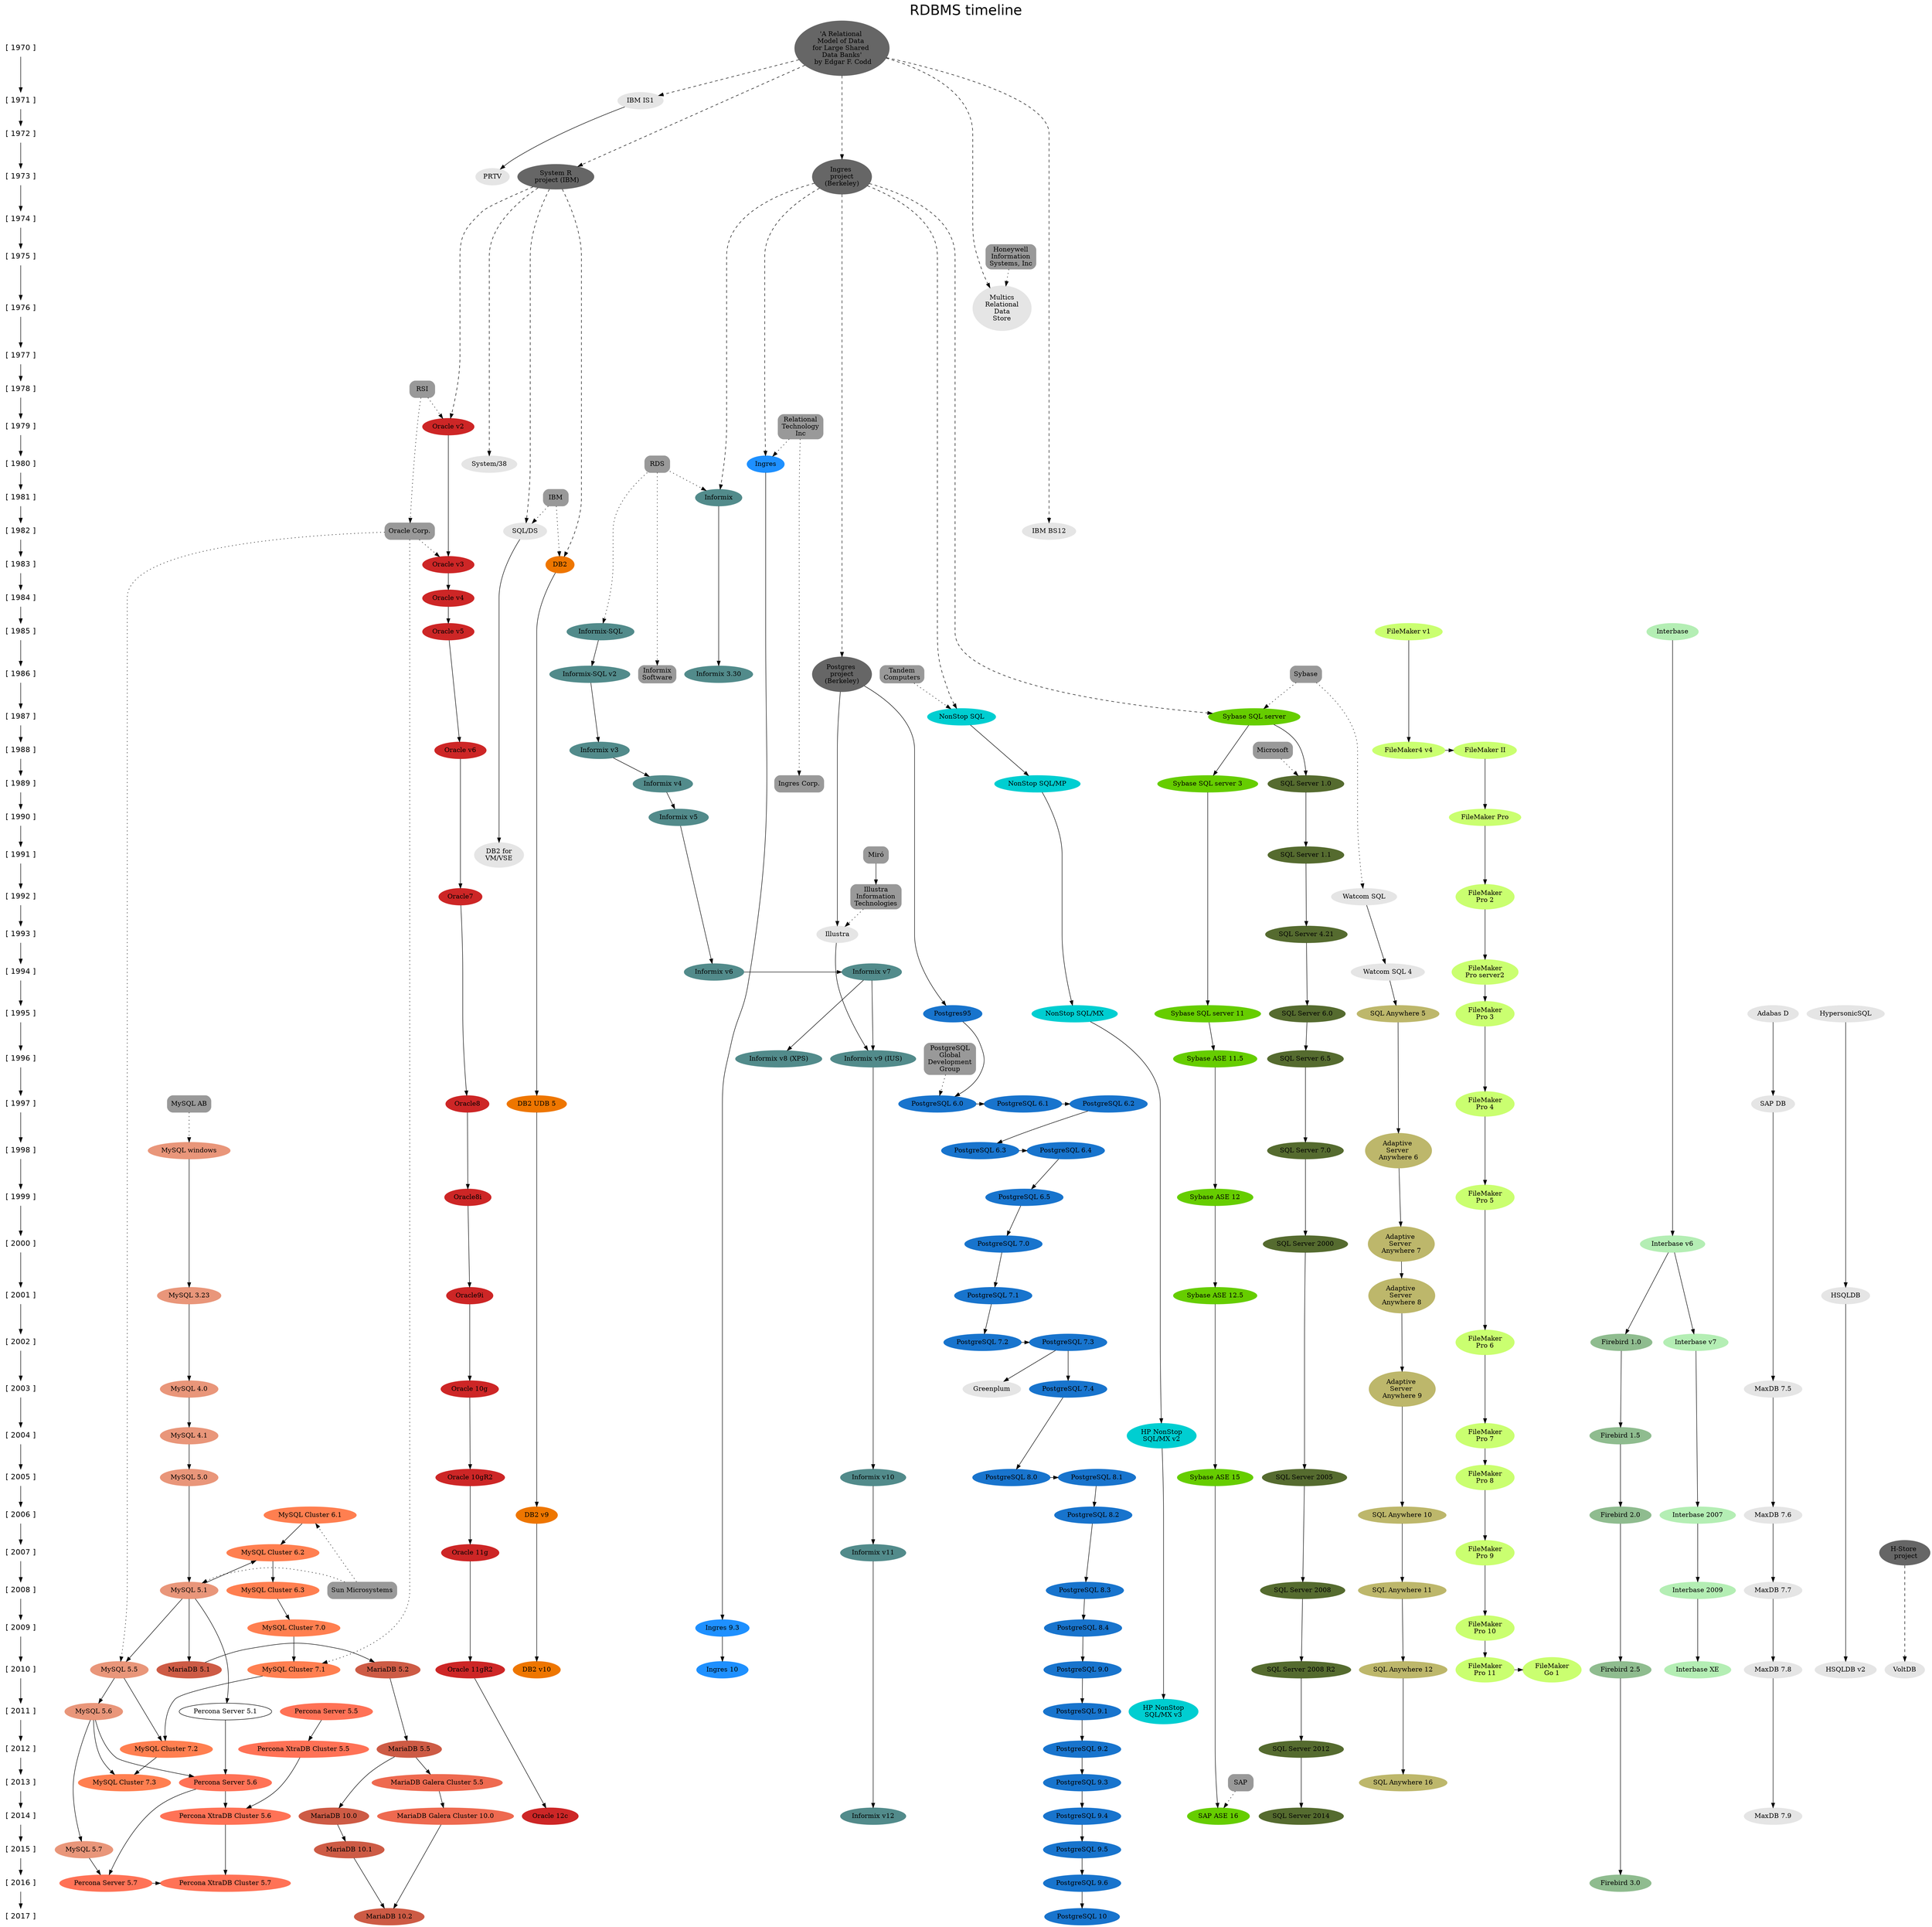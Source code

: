 /* RDBMS timeline
 * 
 * File: RDBMS_timeline.dot
 *
 * Author: Rafael Martinez Guerrero / PostgreSQL-es
 * E-mail: rafael@postgresql.org.es
 * Web: http://www.postgresql.org.es/
 *
 * GIT repository: http://www.github.com/rafaelma/rdbms-timeline
 * 
 * The intention of this project is to create a timeline diagram with
 * information about the main RDBMS since the 70' up until now.
 *
 * This is a work in progress. If you have information which can make
 * this diagram better, please do not hesitate to contact me or send a
 * patch via GITHUB.
 *
 *
 */

digraph RDBMS_timeline {
K=4;
imap=yes;
rankdir=TB;
ratio=fill;

graph [
 fontname = "Helvetica"
 fontsize=30
 label="RDBMS timeline"
 labelloc=t
]

/* 
 * *********************
 *  Rank - definitions
 * *********************
*/

 {rank=same; "[ 1970 ]" "'A Relational \nModel of Data \nfor Large Shared \nData Banks'\n by Edgar F. Codd"}
 {rank=same; "[ 1971 ]" "IBM IS1"}
 {rank=same; "[ 1972 ]" }
 {rank=same; "[ 1973 ]" "PRTV" "System R\n project (IBM)" "Ingres \nproject\n(Berkeley)"}
 {rank=same; "[ 1974 ]" }
 {rank=same; "[ 1975 ]" }
 {rank=same; "[ 1976 ]" "Multics\nRelational\nData\nStore"}
 {rank=same; "[ 1977 ]" }
 {rank=same; "[ 1978 ]" }
 {rank=same; "[ 1979 ]" "Oracle v2"}
 {rank=same; "[ 1980 ]" "Ingres" "System/38"}
 {rank=same; "[ 1981 ]" "Informix"}
 {rank=same; "[ 1982 ]" "IBM BS12" "Oracle Corp." "SQL/DS"}
 {rank=same; "[ 1983 ]" "DB2" "Oracle v3"}
 {rank=same; "[ 1984 ]" "Oracle v4"}
 {rank=same; "[ 1985 ]" "FileMaker v1" "Informix-SQL" "Interbase" "Oracle v5"}
 {rank=same; "[ 1986 ]" "Informix\nSoftware" "Informix-SQL v2" "Informix 3.30" "Postgres \nproject\n(Berkeley)"}
 {rank=same; "[ 1987 ]" "NonStop SQL" "Sybase SQL server"}
 {rank=same; "[ 1988 ]" "FileMaker4 v4" "FileMaker II" "Informix v3" "Oracle v6"}
 {rank=same; "[ 1989 ]" "Informix v4" "Ingres Corp." "NonStop SQL/MP" "SQL Server 1.0" "Sybase SQL server 3"}
 {rank=same; "[ 1990 ]" "FileMaker Pro" "Informix v5"}
 {rank=same; "[ 1991 ]"  "DB2 for\nVM/VSE" "SQL Server 1.1"}
 {rank=same; "[ 1992 ]" "FileMaker\nPro 2" "Oracle7" "Watcom SQL"}
 {rank=same; "[ 1993 ]" "Illustra" "SQL Server 4.21"}
 {rank=same; "[ 1994 ]" "FileMaker\nPro server2" "Informix v6" "Informix v7" "Watcom SQL 4"}
 {rank=same; "[ 1995 ]" "Adabas D" "FileMaker\nPro 3" "HypersonicSQL" "NonStop SQL/MX" "Postgres95" "SQL Anywhere 5" "SQL Server 6.0" "Sybase SQL server 11"}
 {rank=same; "[ 1996 ]" "Informix v8 (XPS)" "Informix v9 (IUS)" "SQL Server 6.5" "Sybase ASE 11.5"}
 {rank=same; "[ 1997 ]" "DB2 UDB 5" "FileMaker\nPro 4" "PostgreSQL 6.0" "PostgreSQL 6.1" "PostgreSQL 6.2" "Oracle8" "SAP DB"}
 {rank=same; "[ 1998 ]" "Adaptive \nServer \nAnywhere 6" "MySQL windows" "PostgreSQL 6.3" "PostgreSQL 6.4" "SQL Server 7.0"}
 {rank=same; "[ 1999 ]" "FileMaker\nPro 5" "PostgreSQL 6.5" "Oracle8i" "Sybase ASE 12"}
 {rank=same; "[ 2000 ]" "Adaptive \nServer \nAnywhere 7" "Interbase v6" "PostgreSQL 7.0" "SQL Server 2000"}
 {rank=same; "[ 2001 ]" "Adaptive \nServer \nAnywhere 8" "HSQLDB" "MySQL 3.23" "Oracle9i" "PostgreSQL 7.1" "Sybase ASE 12.5"}
 {rank=same; "[ 2002 ]" "FileMaker\nPro 6" "Firebird 1.0" "Interbase v7" "PostgreSQL 7.2" "PostgreSQL 7.3"}
 {rank=same; "[ 2003 ]" "Adaptive \nServer \nAnywhere 9" "Greenplum" "MaxDB 7.5" "MySQL 4.0" "PostgreSQL 7.4" "Oracle 10g"}
 {rank=same; "[ 2004 ]" "FileMaker\nPro 7" "MySQL 4.1" "HP NonStop\nSQL/MX v2" "Firebird 1.5"}
 {rank=same; "[ 2005 ]" "FileMaker\nPro 8" "Informix v10" "MySQL 5.0" "PostgreSQL 8.0" "PostgreSQL 8.1" "Oracle 10gR2" "SQL Server 2005" "Sybase ASE 15"}
 {rank=same; "[ 2006 ]" "Firebird 2.0" "Interbase 2007" "MaxDB 7.6" "SQL Anywhere 10" "DB2 v9" "PostgreSQL 8.2" "MySQL Cluster 6.1" }
 {rank=same; "[ 2007 ]" "FileMaker\nPro 9" "H-Store \n project" "Informix v11" "Oracle 11g" "MySQL Cluster 6.2" }
 {rank=same; "[ 2008 ]" "Interbase 2009" "MySQL 5.1" "PostgreSQL 8.3" "MaxDB 7.7" "SQL Anywhere 11" "SQL Server 2008" "Sun Microsystems" "MySQL Cluster 6.3" }
 {rank=same; "[ 2009 ]" "FileMaker\nPro 10" "Ingres 9.3" "PostgreSQL 8.4" "MySQL Cluster 7.0" }
 {rank=same; "[ 2010 ]" "FileMaker\nPro 11" "FileMaker\nGo 1" "HSQLDB v2" "Interbase XE" "SQL Anywhere 12" "DB2 v10" "Ingres 10" "MariaDB 5.1" "MariaDB 5.2" "MySQL 5.5" "Oracle 11gR2" "PostgreSQL 9.0" "SQL Server 2008 R2" "VoltDB" "MySQL Cluster 7.1" "Firebird 2.5"}
 {rank=same; "[ 2011 ]" "HP NonStop\nSQL/MX v3" "MySQL 5.6" "Percona Server 5.5" "PostgreSQL 9.1"}
 {rank=same; "[ 2012 ]" "MariaDB 5.5" "PostgreSQL 9.2" "SQL Server 2012" "Percona XtraDB Cluster 5.5" "MySQL Cluster 7.2" }
 {rank=same; "[ 2013 ]" "SQL Anywhere 16" "PostgreSQL 9.3" "MariaDB Galera Cluster 5.5" "MySQL Cluster 7.3" "Percona Server 5.6" }
 {rank=same; "[ 2014 ]" "MariaDB 10.0" "MariaDB Galera Cluster 10.0" "Percona XtraDB Cluster 5.6" "PostgreSQL 9.4" "SQL Server 2014" "Oracle 12c" "SAP ASE 16" "Informix v12" "MaxDB 7.9" }
 {rank=same; "[ 2015 ]" "MariaDB 10.1" "MySQL 5.7" "PostgreSQL 9.5" }
 {rank=same; "[ 2016 ]" "Percona Server 5.7" "Percona XtraDB Cluster 5.7" "PostgreSQL 9.6" "Firebird 3.0"}
 {rank=same; "[ 2017 ]" "MariaDB 10.2" "PostgreSQL 10" }


/* 
 * *******************
 * Year - nodes
 * *******************
*/

 "[ 1970 ]" [fontsize=16, fontname="Helvetica", shape = plaintext];
 "[ 1971 ]" [fontsize=16, fontname="Helvetica", shape = plaintext];
 "[ 1972 ]" [fontsize=16, fontname="Helvetica", shape = plaintext];
 "[ 1973 ]" [fontsize=16, fontname="Helvetica", shape = plaintext];
 "[ 1974 ]" [fontsize=16, fontname="Helvetica", shape = plaintext];
 "[ 1975 ]" [fontsize=16, fontname="Helvetica", shape = plaintext];
 "[ 1976 ]" [fontsize=16, fontname="Helvetica", shape = plaintext];
 "[ 1977 ]" [fontsize=16, fontname="Helvetica", shape = plaintext];
 "[ 1978 ]" [fontsize=16, fontname="Helvetica", shape = plaintext];
 "[ 1979 ]" [fontsize=16, fontname="Helvetica", shape = plaintext];
 "[ 1980 ]" [fontsize=16, fontname="Helvetica", shape = plaintext];
 "[ 1981 ]" [fontsize=16, fontname="Helvetica", shape = plaintext];
 "[ 1982 ]" [fontsize=16, fontname="Helvetica", shape = plaintext];
 "[ 1983 ]" [fontsize=16, fontname="Helvetica", shape = plaintext];
 "[ 1984 ]" [fontsize=16, fontname="Helvetica", shape = plaintext];
 "[ 1985 ]" [fontsize=16, fontname="Helvetica", shape = plaintext];
 "[ 1986 ]" [fontsize=16, fontname="Helvetica", shape = plaintext];
 "[ 1987 ]" [fontsize=16, fontname="Helvetica", shape = plaintext];
 "[ 1988 ]" [fontsize=16, fontname="Helvetica", shape = plaintext];
 "[ 1989 ]" [fontsize=16, fontname="Helvetica", shape = plaintext];
 "[ 1990 ]" [fontsize=16, fontname="Helvetica", shape = plaintext];
 "[ 1991 ]" [fontsize=16, fontname="Helvetica", shape = plaintext];
 "[ 1992 ]" [fontsize=16, fontname="Helvetica", shape = plaintext];
 "[ 1993 ]" [fontsize=16, fontname="Helvetica", shape = plaintext];
 "[ 1994 ]" [fontsize=16, fontname="Helvetica", shape = plaintext];
 "[ 1995 ]" [fontsize=16, fontname="Helvetica", shape = plaintext];
 "[ 1996 ]" [fontsize=16, fontname="Helvetica", shape = plaintext];
 "[ 1997 ]" [fontsize=16, fontname="Helvetica", shape = plaintext];
 "[ 1998 ]" [fontsize=16, fontname="Helvetica", shape = plaintext];
 "[ 1999 ]" [fontsize=16, fontname="Helvetica", shape = plaintext];
 "[ 2000 ]" [fontsize=16, fontname="Helvetica", shape = plaintext];
 "[ 2001 ]" [fontsize=16, fontname="Helvetica", shape = plaintext];
 "[ 2002 ]" [fontsize=16, fontname="Helvetica", shape = plaintext];
 "[ 2003 ]" [fontsize=16, fontname="Helvetica", shape = plaintext];
 "[ 2004 ]" [fontsize=16, fontname="Helvetica", shape = plaintext];
 "[ 2005 ]" [fontsize=16, fontname="Helvetica", shape = plaintext];
 "[ 2006 ]" [fontsize=16, fontname="Helvetica", shape = plaintext];
 "[ 2007 ]" [fontsize=16, fontname="Helvetica", shape = plaintext];
 "[ 2008 ]" [fontsize=16, fontname="Helvetica", shape = plaintext];
 "[ 2009 ]" [fontsize=16, fontname="Helvetica", shape = plaintext];
 "[ 2010 ]" [fontsize=16, fontname="Helvetica", shape = plaintext];
 "[ 2011 ]" [fontsize=16, fontname="Helvetica", shape = plaintext];
 "[ 2012 ]" [fontsize=16, fontname="Helvetica", shape = plaintext];
 "[ 2013 ]" [fontsize=16, fontname="Helvetica", shape = plaintext];
 "[ 2014 ]" [fontsize=16, fontname="Helvetica", shape = plaintext];
 "[ 2015 ]" [fontsize=16, fontname="Helvetica", shape = plaintext];
 "[ 2016 ]" [fontsize=16, fontname="Helvetica", shape = plaintext];
 "[ 2017 ]" [fontsize=16, fontname="Helvetica", shape = plaintext];


/* 
 * ************************ 
 * Year - relations
 * ************************
*/

"[ 1970 ]" -> "[ 1971 ]" -> "[ 1972 ]" -> "[ 1973 ]" -> "[ 1974 ]" -> "[ 1975 ]" -> "[ 1976 ]" -> "[ 1977 ]" -> "[ 1978 ]" -> "[ 1979 ]" -> "[ 1980 ]" -> "[ 1981 ]" -> "[ 1982 ]" -> "[ 1983 ]" -> "[ 1984 ]" -> "[ 1985 ]" -> "[ 1986 ]" -> "[ 1987 ]" -> "[ 1988 ]" -> "[ 1989 ]" -> "[ 1990 ]" -> "[ 1991 ]" -> "[ 1992 ]" -> "[ 1993 ]" -> "[ 1994 ]" -> "[ 1995 ]" -> "[ 1996 ]" -> "[ 1997 ]" -> "[ 1998 ]" -> "[ 1999 ]" -> "[ 2000 ]" -> "[ 2001 ]" -> "[ 2002 ]" -> "[ 2003 ]" -> "[ 2004 ]" -> "[ 2005 ]" -> "[ 2006 ]" -> "[ 2007 ]" -> "[ 2008 ]" -> "[ 2009 ]" -> "[ 2010 ]" -> "[ 2011 ]" -> "[ 2012 ]" -> "[ 2013 ]" -> "[ 2014 ]" -> "[ 2015 ]" -> "[ 2016 ]" -> "[ 2017 ]"


/* 
 *
 * Paper / Project - nodes
 *
 */

"'A Relational \nModel of Data \nfor Large Shared \nData Banks'\n by Edgar F. Codd" [style=dotted, style="filled,rounded", color="grey40"];

"H-Store \n project" [style="filled", color="grey40"];
"Ingres \nproject\n(Berkeley)" [style="filled", color="grey40"];
"Postgres \nproject\n(Berkeley)" [style="filled", color="grey40"];
"System R\n project (IBM)" [style="filled", color="grey40"];


/* 
 * 
 * Company  - nodes
 *
 */

"Honeywell\nInformation\nSystems, Inc" [style=dotted, shape=box, style="filled,rounded", color="grey60"];

"IBM" [style=dotted, shape=box, style="filled,rounded", color="grey60"];

"Illustra\nInformation\nTechnologies" [style=dotted, shape=box, style="filled,rounded", color="grey60"];

"Informix\nSoftware" [style=dotted, shape=box style="filled,rounded", color="grey60"];

"Ingres Corp." [style=dotted, shape=box style="filled,rounded", color="grey60"];

"Microsoft" [style=dotted, shape=box style="filled,rounded", color="grey60"];

"Miró"  [style=dotted, shape=box style="filled,rounded", color="grey60"];

"MySQL AB" [style=dotted, shape=box style="filled,rounded", color="grey60"];

"Oracle Corp." [style=dotted, shape=box style="filled,rounded", color="grey60"];

"PostgreSQL\nGlobal\nDevelopment\nGroup" [style=dotted, shape=box style="filled,rounded", color="grey60"];

"RDS"  [style=dotted, shape=box style="filled,rounded", color="grey60"];

"Relational\nTechnology\nInc"  [style=dotted, shape=box style="filled,rounded", color="grey60"];

"RSI" [style=dotted, shape=box style="filled,rounded", color="grey60"];

"Sun Microsystems" [style=dotted, shape=box style="filled,rounded", color="grey60"];

"Sybase" [style=dotted, shape=box style="filled,rounded", color="grey60"];

"SAP" [style=dotted, shape=box style="filled,rounded", color="grey60"];

"Tandem\nComputers" [style=dotted, shape=box style="filled,rounded", color="grey60"];

/* 
 * 
 * Database  - nodes
 *
 */


"Adabas D" [style=filled, color=grey90];
"SAP DB" [style=filled, color=grey90];
"MaxDB 7.5" [style=filled, color=grey90];
"MaxDB 7.6" [style=filled, color=grey90];
"MaxDB 7.7" [style=filled, color=grey90];
"MaxDB 7.8" [style=filled, color=grey90];
"MaxDB 7.9" [style=filled, color=grey90];


/* DB2 */

"DB2" [style=filled, color=darkorange2];
"DB2 UDB 5" [style=filled, color=darkorange2];
"DB2 v9" [style=filled, color=darkorange2];
"DB2 v10" [style=filled, color=darkorange2];

/* Filemaker */

"FileMaker v1" [style=filled, color=darkolivegreen1];
"FileMaker4 v4" [style=filled, color=darkolivegreen1];
"FileMaker II" [style=filled, color=darkolivegreen1];
"FileMaker Pro" [style=filled, color=darkolivegreen1];
"FileMaker\nPro 2" [style=filled, color=darkolivegreen1];
"FileMaker\nPro server2" [style=filled, color=darkolivegreen1];
"FileMaker\nPro 3" [style=filled, color=darkolivegreen1];
"FileMaker\nPro 4" [style=filled, color=darkolivegreen1];
"FileMaker\nPro 5" [style=filled, color=darkolivegreen1];
"FileMaker\nPro 6" [style=filled, color=darkolivegreen1];
"FileMaker\nPro 7" [style=filled, color=darkolivegreen1];
"FileMaker\nPro 8" [style=filled, color=darkolivegreen1];
"FileMaker\nPro 9" [style=filled, color=darkolivegreen1];
"FileMaker\nPro 10" [style=filled, color=darkolivegreen1];
"FileMaker\nPro 11" [style=filled, color=darkolivegreen1];
"FileMaker\nGo 1" [style=filled, color=darkolivegreen1];


"Ingres" [style=filled, color=dodgerblue];
"Ingres 9.3" [style=filled, color=dodgerblue];
"Ingres 10" [style=filled, color=dodgerblue];

"Interbase" [style=filled, color=darkseagreen2];
"Interbase v6" [style=filled, color=darkseagreen2];
"Interbase v7" [style=filled, color=darkseagreen2];
"Interbase 2007" [style=filled, color=darkseagreen2];
"Interbase 2009" [style=filled, color=darkseagreen2];
"Interbase XE" [style=filled, color=darkseagreen2];


"Firebird 1.0" [style=filled, color=darkseagreen];
"Firebird 1.5" [style=filled, color=darkseagreen];
"Firebird 2.0" [style=filled, color=darkseagreen];
"Firebird 2.5" [style=filled, color=darkseagreen];
"Firebird 3.0" [style=filled, color=darkseagreen];


"MariaDB 5.1" [style=filled, color=coral3];
"MariaDB 5.2" [style=filled, color=coral3];
"MariaDB 5.5" [style=filled, color=coral3];
"MariaDB 10.0" [style=filled, color=coral3];
"MariaDB 10.1" [style=filled, color=coral3];
"MariaDB 10.2" [style=filled, color=coral3];

"MariaDB Galera Cluster 5.5" [style=filled, color=coral2];
"MariaDB Galera Cluster 10.0" [style=filled, color=coral2];

"Percona Server 5.5" [style=filled, color=coral1];
"Percona Server 5.6" [style=filled, color=coral1];
"Percona Server 5.7" [style=filled, color=coral1];

"Percona XtraDB Cluster 5.5" [style=filled, color=coral1];
"Percona XtraDB Cluster 5.6" [style=filled, color=coral1];
"Percona XtraDB Cluster 5.7" [style=filled, color=coral1];



/* Greenplum */

"Greenplum" [style=filled, color=grey90];


"HypersonicSQL" [style=filled, color=grey90];
"HSQLDB" [style=filled, color=grey90];
"HSQLDB v2" [style=filled, color=grey90];



"IBM IS1" [style=filled, color=grey90];
"PRTV" [style=filled, color=grey90];


"Illustra" [style=filled, color=grey90];


"Informix" [style=filled, color=darkslategray4];
"Informix 3.30" [style=filled, color=darkslategray4];
"Informix-SQL" [style=filled, color=darkslategray4];
"Informix-SQL v2" [style=filled, color=darkslategray4];
"Informix v3" [style=filled, color=darkslategray4];
"Informix v4" [style=filled, color=darkslategray4];
"Informix v5" [style=filled, color=darkslategray4];
"Informix v6" [style=filled, color=darkslategray4];
"Informix v7" [style=filled, color=darkslategray4];
"Informix v8 (XPS)" [style=filled, color=darkslategray4];
"Informix v9 (IUS)" [style=filled, color=darkslategray4];
"Informix v10" [style=filled, color=darkslategray4];
"Informix v11" [style=filled, color=darkslategray4];
"Informix v12" [style=filled, color=darkslategray4];

/* MySQL */

"MySQL windows" [style=filled, color=darksalmon];
"MySQL 3.23" [style=filled, color=darksalmon];
"MySQL 4.0" [style=filled, color=darksalmon];
"MySQL 4.1" [style=filled, color=darksalmon];
"MySQL 5.0" [style=filled, color=darksalmon];
"MySQL 5.1" [style=filled, color=darksalmon];
"MySQL 5.5" [style=filled, color=darksalmon];
"MySQL 5.6" [style=filled, color=darksalmon];
"MySQL 5.7" [style=filled, color=darksalmon];

"MySQL Cluster 6.1" [style=filled, color=coral];
"MySQL Cluster 6.2" [style=filled, color=coral];
"MySQL Cluster 6.3" [style=filled, color=coral];
"MySQL Cluster 7.0" [style=filled, color=coral];
"MySQL Cluster 7.1" [style=filled, color=coral];
"MySQL Cluster 7.2" [style=filled, color=coral];
"MySQL Cluster 7.3" [style=filled, color=coral];

/* NonStop SQL */

"NonStop SQL" [style=filled, color=darkturquoise];
"NonStop SQL/MP" [style=filled, color=darkturquoise];
"NonStop SQL/MX" [style=filled, color=darkturquoise];
"HP NonStop\nSQL/MX v2" [style=filled, color=darkturquoise];
"HP NonStop\nSQL/MX v3" [style=filled, color=darkturquoise];

/* Oracle */

"Oracle v2" [style=filled, color=firebrick3];
"Oracle v3" [style=filled, color=firebrick3];
"Oracle v4" [style=filled, color=firebrick3];
"Oracle v5" [style=filled, color=firebrick3];
"Oracle v6" [style=filled, color=firebrick3];
"Oracle7" [style=filled, color=firebrick3];
"Oracle8" [style=filled, color=firebrick3];
"Oracle8i" [style=filled, color=firebrick3];
"Oracle9i" [style=filled, color=firebrick3];
"Oracle 10g" [style=filled, color=firebrick3];
"Oracle 10gR2" [style=filled, color=firebrick3];
"Oracle 11g" [style=filled, color=firebrick3];
"Oracle 11gR2" [style=filled, color=firebrick3];
"Oracle 12c" [style=filled, color=firebrick3];


/* PostgreSQL */

"Postgres95" [style=filled, color=dodgerblue3];
"PostgreSQL 6.0" [style=filled, color=dodgerblue3];
"PostgreSQL 6.1" [style=filled, color=dodgerblue3];
"PostgreSQL 6.2" [style=filled, color=dodgerblue3];
"PostgreSQL 6.3" [style=filled, color=dodgerblue3];
"PostgreSQL 6.4" [style=filled, color=dodgerblue3];
"PostgreSQL 6.5" [style=filled, color=dodgerblue3];
"PostgreSQL 7.0" [style=filled, color=dodgerblue3];
"PostgreSQL 7.1" [style=filled, color=dodgerblue3];
"PostgreSQL 7.2" [style=filled, color=dodgerblue3];
"PostgreSQL 7.3" [style=filled, color=dodgerblue3];
"PostgreSQL 7.4" [style=filled, color=dodgerblue3];
"PostgreSQL 8.0" [style=filled, color=dodgerblue3];
"PostgreSQL 8.1" [style=filled, color=dodgerblue3];
"PostgreSQL 8.2" [style=filled, color=dodgerblue3];
"PostgreSQL 8.3" [style=filled, color=dodgerblue3];
"PostgreSQL 8.4" [style=filled, color=dodgerblue3];
"PostgreSQL 9.0" [style=filled, color=dodgerblue3];
"PostgreSQL 9.1" [style=filled, color=dodgerblue3];
"PostgreSQL 9.2" [style=filled, color=dodgerblue3];
"PostgreSQL 9.3" [style=filled, color=dodgerblue3];
"PostgreSQL 9.4" [style=filled, color=dodgerblue3];
"PostgreSQL 9.5" [style=filled, color=dodgerblue3];
"PostgreSQL 9.6" [style=filled, color=dodgerblue3];
"PostgreSQL 10" [style=filled, color=dodgerblue3];


/* Microsoft SQL Server */

"SQL Server 1.0" [style=filled, color=darkolivegreen];
"SQL Server 1.1" [style=filled, color=darkolivegreen];
"SQL Server 4.21" [style=filled, color=darkolivegreen];
"SQL Server 6.0" [style=filled, color=darkolivegreen];
"SQL Server 6.5" [style=filled, color=darkolivegreen];
"SQL Server 7.0" [style=filled, color=darkolivegreen];
"SQL Server 2000" [style=filled, color=darkolivegreen];
"SQL Server 2005" [style=filled, color=darkolivegreen];
"SQL Server 2008" [style=filled, color=darkolivegreen];
"SQL Server 2008 R2" [style=filled, color=darkolivegreen];
"SQL Server 2012" [style=filled, color=darkolivegreen];
"SQL Server 2014" [style=filled, color=darkolivegreen];

/* SQL Anywhere */

"Watcom SQL" [style=filled, color=grey90];
"Watcom SQL 4" [style=filled, color=grey90];
"SQL Anywhere 5" [style=filled, color=darkkhaki];
"Adaptive \nServer \nAnywhere 6" [style=filled, color=darkkhaki];
"Adaptive \nServer \nAnywhere 7" [style=filled, color=darkkhaki];
"Adaptive \nServer \nAnywhere 8" [style=filled, color=darkkhaki];
"Adaptive \nServer \nAnywhere 9" [style=filled, color=darkkhaki];
"SQL Anywhere 10" [style=filled, color=darkkhaki];
"SQL Anywhere 11" [style=filled, color=darkkhaki];
"SQL Anywhere 12" [style=filled, color=darkkhaki];
"SQL Anywhere 16" [style=filled, color=darkkhaki];

/* Sybase */

"Sybase SQL server" [style=filled, color=chartreuse3];
"Sybase SQL server 3" [style=filled, color=chartreuse3];
"Sybase SQL server 11" [style=filled, color=chartreuse3];
"Sybase ASE 11.5" [style=filled, color=chartreuse3];
"Sybase ASE 12" [style=filled, color=chartreuse3];
"Sybase ASE 12.5" [style=filled, color=chartreuse3];
"Sybase ASE 15" [style=filled, color=chartreuse3];
"SAP ASE 16" [style=filled, color=chartreuse3];


"SQL/DS" [style=filled, color=grey90];
"DB2 for\nVM/VSE" [style=filled, color=grey90];

"System/38" [style=filled, color=grey90];

"IBM BS12" [style=filled, color=grey90];
"Multics\nRelational\nData\nStore" [style=filled, color=grey90];
"VoltDB" [style=filled, color=grey90];

/* 
 *
 * Paper / Project / database - relations
 *
 */

"'A Relational \nModel of Data \nfor Large Shared \nData Banks'\n by Edgar F. Codd" -> "Ingres \nproject\n(Berkeley)" [style=dashed];
"'A Relational \nModel of Data \nfor Large Shared \nData Banks'\n by Edgar F. Codd" -> "System R\n project (IBM)" [style=dashed];
"'A Relational \nModel of Data \nfor Large Shared \nData Banks'\n by Edgar F. Codd" -> "IBM IS1" [style=dashed];
"'A Relational \nModel of Data \nfor Large Shared \nData Banks'\n by Edgar F. Codd" -> "IBM BS12" [style=dashed];
"'A Relational \nModel of Data \nfor Large Shared \nData Banks'\n by Edgar F. Codd" -> "Multics\nRelational\nData\nStore" [style=dashed];


"H-Store \n project" -> "VoltDB" [style=dashed];

"Ingres \nproject\n(Berkeley)" -> "Informix" [style=dashed];
"Ingres \nproject\n(Berkeley)" -> "NonStop SQL" [style=dashed];
"Ingres \nproject\n(Berkeley)" -> "Postgres \nproject\n(Berkeley)" [style=dashed];
"Ingres \nproject\n(Berkeley)" -> "Sybase SQL server" [style=dashed];
"Ingres \nproject\n(Berkeley)" -> "Ingres" [style=dashed];

"Postgres \nproject\n(Berkeley)" -> "Illustra";
"Postgres \nproject\n(Berkeley)" -> "Postgres95";

"System R\n project (IBM)" -> "DB2" [style=dashed];
"System R\n project (IBM)" -> "System/38" [style=dashed];
"System R\n project (IBM)" -> "SQL/DS" [style=dashed];
"System R\n project (IBM)" -> "Oracle v2" [style=dashed];

/* 
 * 
 * Company / database - relations
 *
 */

"Honeywell\nInformation\nSystems, Inc" -> "Multics\nRelational\nData\nStore" [style=dotted];

"IBM" -> "DB2" [style=dotted];
"IBM" -> "SQL/DS" [style=dotted];

"Illustra\nInformation\nTechnologies" -> "Illustra" [style=dotted];

/*"Informix\nSoftware" -> "Informix-SQL v2" [style=dotted];*/

"Microsoft" -> "SQL Server 1.0" [style=dotted];

"Miró" -> "Illustra\nInformation\nTechnologies";

"MySQL AB" -> "MySQL windows" [style=dotted];

"Oracle Corp." -> "Oracle v3" [style=dotted];
"Oracle Corp." -> "MySQL 5.5" [style=dotted];
"Oracle Corp." -> "MySQL Cluster 7.1" [style=dotted];

"PostgreSQL\nGlobal\nDevelopment\nGroup" -> "PostgreSQL 6.0" [style=dotted];

"RDS" -> "Informix" [style=dotted];
"RDS" -> "Informix-SQL" [style=dotted];
"RDS" -> "Informix\nSoftware" [style=dotted];

"Relational\nTechnology\nInc" -> "Ingres" [style=dotted];
"Relational\nTechnology\nInc" -> "Ingres Corp." [style=dotted];

"RSI" -> "Oracle v2" [style=dotted];
"RSI" -> "Oracle Corp." [style=dotted];

"Sun Microsystems" -> "MySQL 5.1" [style=dotted];
"Sun Microsystems" -> "MySQL Cluster 6.1" [style=dotted];

"Sybase" -> "Sybase SQL server" [style=dotted];
"SAP" -> "SAP ASE 16" [style=dotted];
"Sybase" -> "Watcom SQL" [style=dotted];

"Tandem\nComputers" -> "NonStop SQL" [style=dotted];


/* 
 *
 * Database - relations
 *
 */



"Adabas D" -> "SAP DB" -> "MaxDB 7.5" -> "MaxDB 7.6" -> "MaxDB 7.7" -> "MaxDB 7.8" -> "MaxDB 7.9";

"DB2" -> "DB2 UDB 5" -> "DB2 v9" -> "DB2 v10";

"FileMaker v1" -> "FileMaker4 v4" -> "FileMaker II" -> "FileMaker Pro" -> "FileMaker\nPro 2" -> "FileMaker\nPro server2" -> "FileMaker\nPro 3" -> "FileMaker\nPro 4" -> "FileMaker\nPro 5" -> "FileMaker\nPro 6" -> "FileMaker\nPro 7" ->  "FileMaker\nPro 8" -> "FileMaker\nPro 9" ->  "FileMaker\nPro 10" ->  "FileMaker\nPro 11" ->  "FileMaker\nGo 1";

"HypersonicSQL" -> "HSQLDB" -> "HSQLDB v2";

"IBM IS1" -> "PRTV";

"Illustra" -> "Informix v9 (IUS)";

"Informix" -> "Informix 3.30";
"Informix-SQL" -> "Informix-SQL v2" -> "Informix v3" -> "Informix v4" -> "Informix v5" -> "Informix v6" -> "Informix v7" -> "Informix v8 (XPS)" ;
"Informix v7" -> "Informix v9 (IUS)" -> "Informix v10" -> "Informix v11" -> "Informix v12";

"Ingres" -> "Ingres 9.3" -> "Ingres 10";

"Interbase" -> "Interbase v6" -> "Interbase v7" -> "Interbase 2007" -> "Interbase 2009" -> "Interbase XE";
"Interbase v6" -> "Firebird 1.0" -> "Firebird 1.5" -> "Firebird 2.0" -> "Firebird 2.5" -> "Firebird 3.0";

"MariaDB 5.1" -> "MariaDB 5.2" -> "MariaDB 5.5" -> "MariaDB 10.0" -> "MariaDB 10.1" -> "MariaDB 10.2";
"MariaDB Galera Cluster 5.5" -> "MariaDB Galera Cluster 10.0";
"MariaDB 5.5" -> "MariaDB Galera Cluster 5.5";
"MariaDB Galera Cluster 10.0" -> "MariaDB 10.2";

"MySQL windows" -> "MySQL 3.23" -> "MySQL 4.0" -> "MySQL 4.1" -> "MySQL 5.0" -> "MySQL 5.1" -> "MySQL 5.5" -> "MySQL 5.6" -> "MySQL 5.7";
"MySQL 5.1" -> "MariaDB 5.1";

"Percona Server 5.1" -> "Percona Server 5.6" -> "Percona Server 5.7"
"MySQL 5.1" -> "Percona Server 5.1"
"MySQL 5.6" -> "Percona Server 5.6"
"MySQL 5.7" -> "Percona Server 5.7"

"Percona XtraDB Cluster 5.5" -> "Percona XtraDB Cluster 5.6" -> "Percona XtraDB Cluster 5.7"
"Percona Server 5.5" -> "Percona XtraDB Cluster 5.5"
"Percona Server 5.6" -> "Percona XtraDB Cluster 5.6"
"Percona Server 5.7" -> "Percona XtraDB Cluster 5.7"

"MySQL Cluster 6.1" -> "MySQL Cluster 6.2";
"MySQL Cluster 6.2" -> "MySQL Cluster 6.3";
"MySQL Cluster 6.3" -> "MySQL Cluster 7.0";
"MySQL Cluster 7.0" -> "MySQL Cluster 7.1";
"MySQL Cluster 7.1" -> "MySQL Cluster 7.2";
"MySQL Cluster 7.2" -> "MySQL Cluster 7.3";

"MySQL 5.1" -> "MySQL Cluster 6.2";
"MySQL 5.5" -> "MySQL Cluster 7.2";
"MySQL 5.6" -> "MySQL Cluster 7.3";

"NonStop SQL" -> "NonStop SQL/MP" -> "NonStop SQL/MX" -> "HP NonStop\nSQL/MX v2" -> "HP NonStop\nSQL/MX v3";

"Oracle v2" -> "Oracle v3" -> "Oracle v4" -> "Oracle v5" -> "Oracle v6" -> "Oracle7" -> "Oracle8" -> "Oracle8i" -> "Oracle9i" -> "Oracle 10g" -> "Oracle 10gR2" -> "Oracle 11g" -> "Oracle 11gR2" -> "Oracle 12c";

"Postgres95" -> "PostgreSQL 6.0";
"PostgreSQL 6.0" -> "PostgreSQL 6.1";
"PostgreSQL 6.1" -> "PostgreSQL 6.2"; 
"PostgreSQL 6.2" -> "PostgreSQL 6.3"; 
"PostgreSQL 6.3" -> "PostgreSQL 6.4"; 
"PostgreSQL 6.4" -> "PostgreSQL 6.5";
"PostgreSQL 6.5" -> "PostgreSQL 7.0";
"PostgreSQL 7.0" -> "PostgreSQL 7.1"; 
"PostgreSQL 7.1" -> "PostgreSQL 7.2"; 
"PostgreSQL 7.2" -> "PostgreSQL 7.3"; 
"PostgreSQL 7.3" -> "PostgreSQL 7.4";
"PostgreSQL 7.4" -> "PostgreSQL 8.0";
"PostgreSQL 8.0" -> "PostgreSQL 8.1";
"PostgreSQL 8.1" -> "PostgreSQL 8.2";
"PostgreSQL 8.2" -> "PostgreSQL 8.3";
"PostgreSQL 8.3" -> "PostgreSQL 8.4";
"PostgreSQL 8.4" -> "PostgreSQL 9.0";
"PostgreSQL 9.0" -> "PostgreSQL 9.1";
"PostgreSQL 9.1" -> "PostgreSQL 9.2";
"PostgreSQL 9.2" -> "PostgreSQL 9.3";
"PostgreSQL 9.3" -> "PostgreSQL 9.4";
"PostgreSQL 9.4" -> "PostgreSQL 9.5";
"PostgreSQL 9.5" -> "PostgreSQL 9.6";
"PostgreSQL 9.6" -> "PostgreSQL 10";

"PostgreSQL 7.3" -> "Greenplum";


"SQL/DS" -> "DB2 for\nVM/VSE";

"SQL Server 1.0" -> "SQL Server 1.1" -> "SQL Server 4.21" -> "SQL Server 6.0" -> "SQL Server 6.5" -> "SQL Server 7.0" -> "SQL Server 2000" -> "SQL Server 2005" -> "SQL Server 2008"  -> "SQL Server 2008 R2" -> "SQL Server 2012" -> "SQL Server 2014"

"Sybase SQL server" -> "SQL Server 1.0";
"Sybase SQL server" -> "Sybase SQL server 3";
"Sybase SQL server 3" -> "Sybase SQL server 11" -> "Sybase ASE 11.5" -> "Sybase ASE 12" -> "Sybase ASE 12.5" -> "Sybase ASE 15" -> "SAP ASE 16";


"Watcom SQL" -> "Watcom SQL 4" -> "SQL Anywhere 5" -> "Adaptive \nServer \nAnywhere 6" -> "Adaptive \nServer \nAnywhere 7" -> "Adaptive \nServer \nAnywhere 8" -> "Adaptive \nServer \nAnywhere 9" -> "SQL Anywhere 10" -> "SQL Anywhere 11" -> "SQL Anywhere 12" -> "SQL Anywhere 16";

}

